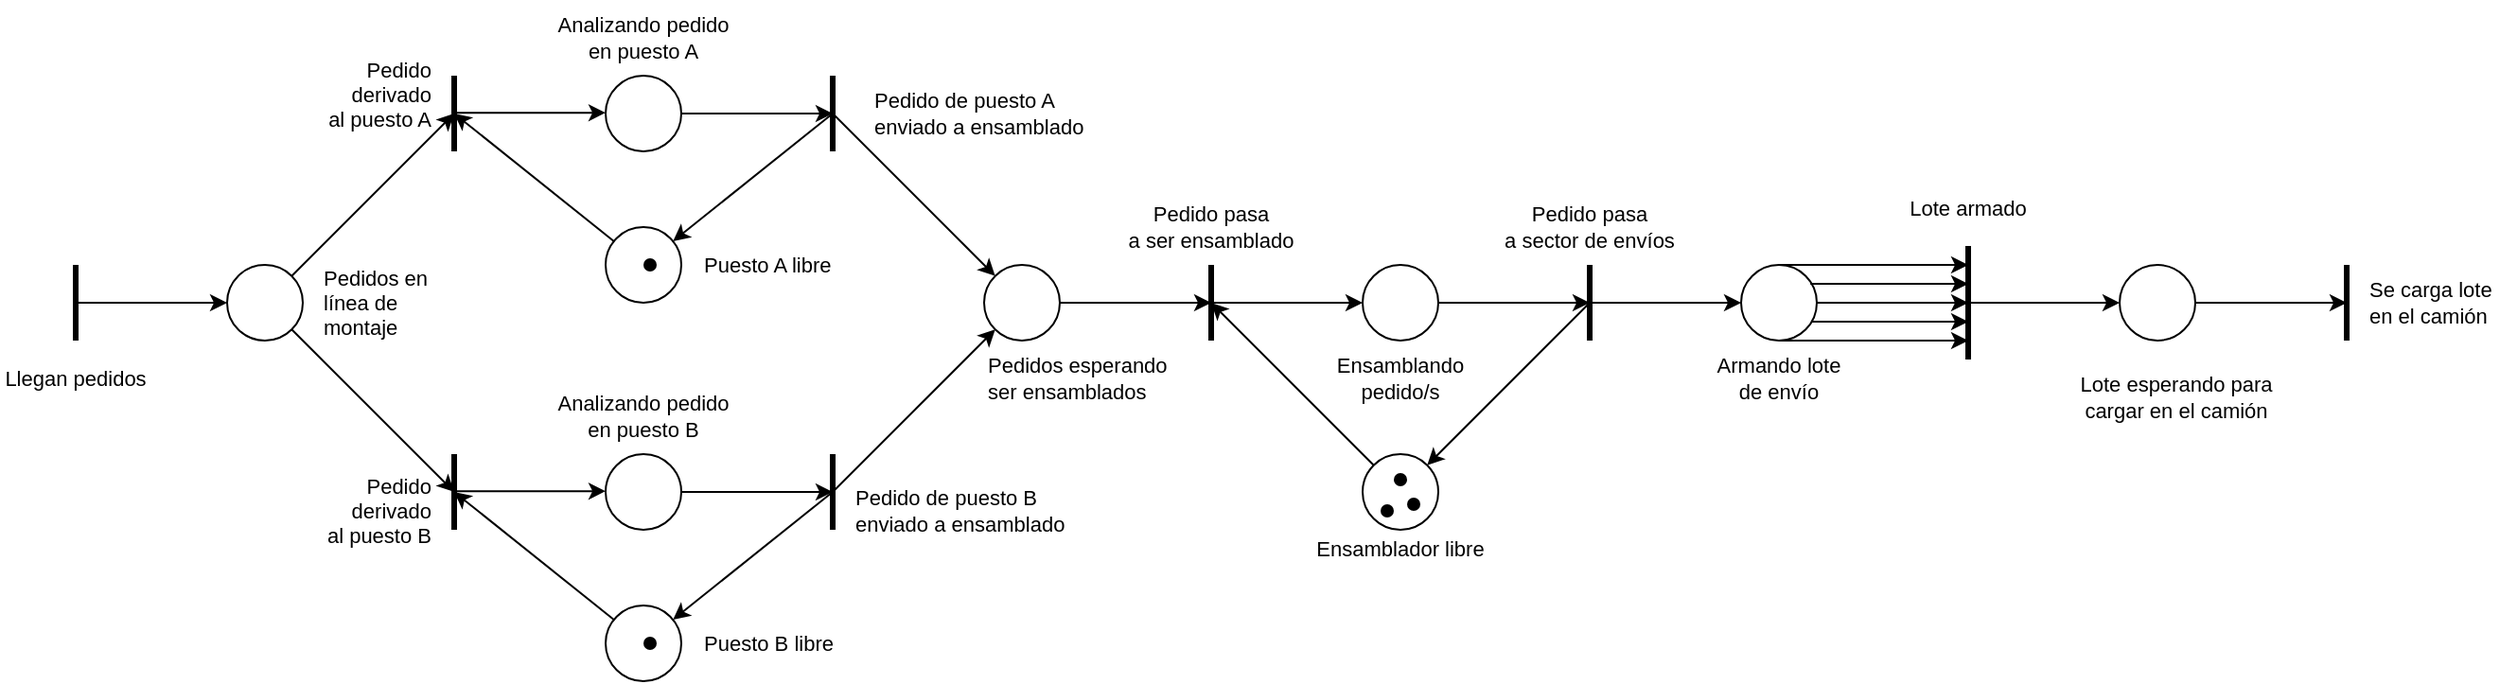 <mxfile version="13.8.5" type="github">
  <diagram id="_ANbzN1M4MJxJPfVMH9j" name="Page-1">
    <mxGraphModel dx="1703" dy="1893" grid="1" gridSize="10" guides="1" tooltips="1" connect="1" arrows="1" fold="1" page="1" pageScale="1" pageWidth="1100" pageHeight="850" math="0" shadow="0">
      <root>
        <mxCell id="0" />
        <mxCell id="1" parent="0" />
        <mxCell id="hwQlgyIUElPGhax0S_aQ-19" style="rounded=0;orthogonalLoop=1;jettySize=auto;html=1;strokeWidth=1;" parent="1" edge="1" source="hwQlgyIUElPGhax0S_aQ-1">
          <mxGeometry relative="1" as="geometry">
            <mxPoint x="320" y="120" as="targetPoint" />
            <mxPoint x="232.847" y="224.672" as="sourcePoint" />
          </mxGeometry>
        </mxCell>
        <mxCell id="hwQlgyIUElPGhax0S_aQ-20" style="edgeStyle=none;rounded=0;orthogonalLoop=1;jettySize=auto;html=1;strokeWidth=1;" parent="1" source="hwQlgyIUElPGhax0S_aQ-1" edge="1">
          <mxGeometry relative="1" as="geometry">
            <mxPoint x="320" y="320" as="targetPoint" />
          </mxGeometry>
        </mxCell>
        <mxCell id="hwQlgyIUElPGhax0S_aQ-1" value="" style="ellipse;whiteSpace=wrap;html=1;aspect=fixed;" parent="1" vertex="1">
          <mxGeometry x="200" y="200" width="40" height="40" as="geometry" />
        </mxCell>
        <mxCell id="hwQlgyIUElPGhax0S_aQ-23" style="edgeStyle=none;rounded=0;orthogonalLoop=1;jettySize=auto;html=1;strokeWidth=1;" parent="1" source="hwQlgyIUElPGhax0S_aQ-2" edge="1">
          <mxGeometry relative="1" as="geometry">
            <mxPoint x="520" y="320.0" as="targetPoint" />
          </mxGeometry>
        </mxCell>
        <mxCell id="hwQlgyIUElPGhax0S_aQ-2" value="" style="ellipse;whiteSpace=wrap;html=1;aspect=fixed;" parent="1" vertex="1">
          <mxGeometry x="400" y="300" width="40" height="40" as="geometry" />
        </mxCell>
        <mxCell id="hwQlgyIUElPGhax0S_aQ-24" style="edgeStyle=none;rounded=0;orthogonalLoop=1;jettySize=auto;html=1;strokeWidth=1;" parent="1" source="hwQlgyIUElPGhax0S_aQ-3" edge="1">
          <mxGeometry relative="1" as="geometry">
            <mxPoint x="520" y="120" as="targetPoint" />
          </mxGeometry>
        </mxCell>
        <mxCell id="hwQlgyIUElPGhax0S_aQ-3" value="" style="ellipse;whiteSpace=wrap;html=1;aspect=fixed;" parent="1" vertex="1">
          <mxGeometry x="400" y="100" width="40" height="40" as="geometry" />
        </mxCell>
        <mxCell id="hwQlgyIUElPGhax0S_aQ-4" value="" style="endArrow=none;html=1;strokeWidth=3;" parent="1" edge="1">
          <mxGeometry width="50" height="50" relative="1" as="geometry">
            <mxPoint x="320" y="140" as="sourcePoint" />
            <mxPoint x="320" y="100" as="targetPoint" />
          </mxGeometry>
        </mxCell>
        <mxCell id="hwQlgyIUElPGhax0S_aQ-5" value="" style="endArrow=none;html=1;strokeWidth=3;" parent="1" edge="1">
          <mxGeometry width="50" height="50" relative="1" as="geometry">
            <mxPoint x="320" y="340" as="sourcePoint" />
            <mxPoint x="320" y="300" as="targetPoint" />
          </mxGeometry>
        </mxCell>
        <mxCell id="hwQlgyIUElPGhax0S_aQ-6" value="" style="endArrow=none;html=1;strokeWidth=3;" parent="1" edge="1">
          <mxGeometry width="50" height="50" relative="1" as="geometry">
            <mxPoint x="120" y="240" as="sourcePoint" />
            <mxPoint x="120" y="200" as="targetPoint" />
          </mxGeometry>
        </mxCell>
        <mxCell id="hwQlgyIUElPGhax0S_aQ-22" style="edgeStyle=none;rounded=0;orthogonalLoop=1;jettySize=auto;html=1;strokeWidth=1;" parent="1" source="hwQlgyIUElPGhax0S_aQ-7" edge="1">
          <mxGeometry relative="1" as="geometry">
            <mxPoint x="320.0" y="320.0" as="targetPoint" />
          </mxGeometry>
        </mxCell>
        <mxCell id="hwQlgyIUElPGhax0S_aQ-7" value="" style="ellipse;whiteSpace=wrap;html=1;aspect=fixed;" parent="1" vertex="1">
          <mxGeometry x="400" y="380" width="40" height="40" as="geometry" />
        </mxCell>
        <mxCell id="hwQlgyIUElPGhax0S_aQ-21" style="edgeStyle=none;rounded=0;orthogonalLoop=1;jettySize=auto;html=1;strokeWidth=1;" parent="1" source="hwQlgyIUElPGhax0S_aQ-8" edge="1">
          <mxGeometry relative="1" as="geometry">
            <mxPoint x="320.0" y="120" as="targetPoint" />
          </mxGeometry>
        </mxCell>
        <mxCell id="hwQlgyIUElPGhax0S_aQ-8" value="" style="ellipse;whiteSpace=wrap;html=1;aspect=fixed;" parent="1" vertex="1">
          <mxGeometry x="400" y="180" width="40" height="40" as="geometry" />
        </mxCell>
        <mxCell id="hwQlgyIUElPGhax0S_aQ-9" value="" style="endArrow=none;html=1;strokeWidth=3;" parent="1" edge="1">
          <mxGeometry width="50" height="50" relative="1" as="geometry">
            <mxPoint x="520" y="140" as="sourcePoint" />
            <mxPoint x="520" y="100" as="targetPoint" />
          </mxGeometry>
        </mxCell>
        <mxCell id="hwQlgyIUElPGhax0S_aQ-10" value="" style="endArrow=none;html=1;strokeWidth=3;" parent="1" edge="1">
          <mxGeometry width="50" height="50" relative="1" as="geometry">
            <mxPoint x="520" y="340" as="sourcePoint" />
            <mxPoint x="520" y="300" as="targetPoint" />
          </mxGeometry>
        </mxCell>
        <mxCell id="hwQlgyIUElPGhax0S_aQ-25" style="edgeStyle=none;rounded=0;orthogonalLoop=1;jettySize=auto;html=1;strokeWidth=1;" parent="1" source="hwQlgyIUElPGhax0S_aQ-11" edge="1">
          <mxGeometry relative="1" as="geometry">
            <mxPoint x="720" y="220" as="targetPoint" />
          </mxGeometry>
        </mxCell>
        <mxCell id="hwQlgyIUElPGhax0S_aQ-11" value="" style="ellipse;whiteSpace=wrap;html=1;aspect=fixed;" parent="1" vertex="1">
          <mxGeometry x="600" y="200" width="40" height="40" as="geometry" />
        </mxCell>
        <mxCell id="hwQlgyIUElPGhax0S_aQ-26" style="edgeStyle=none;rounded=0;orthogonalLoop=1;jettySize=auto;html=1;strokeWidth=1;" parent="1" source="hwQlgyIUElPGhax0S_aQ-12" edge="1">
          <mxGeometry relative="1" as="geometry">
            <mxPoint x="920" y="220" as="targetPoint" />
          </mxGeometry>
        </mxCell>
        <mxCell id="hwQlgyIUElPGhax0S_aQ-12" value="" style="ellipse;whiteSpace=wrap;html=1;aspect=fixed;" parent="1" vertex="1">
          <mxGeometry x="800" y="200" width="40" height="40" as="geometry" />
        </mxCell>
        <mxCell id="hwQlgyIUElPGhax0S_aQ-13" value="" style="endArrow=none;html=1;strokeWidth=3;" parent="1" edge="1">
          <mxGeometry width="50" height="50" relative="1" as="geometry">
            <mxPoint x="720" y="240" as="sourcePoint" />
            <mxPoint x="720" y="200" as="targetPoint" />
          </mxGeometry>
        </mxCell>
        <mxCell id="hwQlgyIUElPGhax0S_aQ-27" style="edgeStyle=none;rounded=0;orthogonalLoop=1;jettySize=auto;html=1;strokeWidth=1;" parent="1" source="hwQlgyIUElPGhax0S_aQ-14" edge="1">
          <mxGeometry relative="1" as="geometry">
            <mxPoint x="720" y="220" as="targetPoint" />
          </mxGeometry>
        </mxCell>
        <mxCell id="hwQlgyIUElPGhax0S_aQ-14" value="" style="ellipse;whiteSpace=wrap;html=1;aspect=fixed;" parent="1" vertex="1">
          <mxGeometry x="800" y="300" width="40" height="40" as="geometry" />
        </mxCell>
        <mxCell id="hwQlgyIUElPGhax0S_aQ-15" value="" style="endArrow=none;html=1;strokeWidth=3;" parent="1" edge="1">
          <mxGeometry width="50" height="50" relative="1" as="geometry">
            <mxPoint x="920" y="240" as="sourcePoint" />
            <mxPoint x="920" y="200" as="targetPoint" />
          </mxGeometry>
        </mxCell>
        <mxCell id="hwQlgyIUElPGhax0S_aQ-28" style="edgeStyle=none;rounded=0;orthogonalLoop=1;jettySize=auto;html=1;strokeWidth=1;" parent="1" source="hwQlgyIUElPGhax0S_aQ-16" edge="1">
          <mxGeometry relative="1" as="geometry">
            <mxPoint x="1120.0" y="220" as="targetPoint" />
          </mxGeometry>
        </mxCell>
        <mxCell id="hwQlgyIUElPGhax0S_aQ-16" value="" style="ellipse;whiteSpace=wrap;html=1;aspect=fixed;" parent="1" vertex="1">
          <mxGeometry x="1000" y="200" width="40" height="40" as="geometry" />
        </mxCell>
        <mxCell id="hwQlgyIUElPGhax0S_aQ-18" value="" style="endArrow=none;html=1;strokeWidth=3;" parent="1" edge="1">
          <mxGeometry width="50" height="50" relative="1" as="geometry">
            <mxPoint x="1120" y="250" as="sourcePoint" />
            <mxPoint x="1120" y="190" as="targetPoint" />
          </mxGeometry>
        </mxCell>
        <mxCell id="hwQlgyIUElPGhax0S_aQ-29" style="edgeStyle=none;rounded=0;orthogonalLoop=1;jettySize=auto;html=1;strokeWidth=1;" parent="1" edge="1">
          <mxGeometry relative="1" as="geometry">
            <mxPoint x="400" y="319.58" as="targetPoint" />
            <mxPoint x="320" y="319.58" as="sourcePoint" />
          </mxGeometry>
        </mxCell>
        <mxCell id="hwQlgyIUElPGhax0S_aQ-30" style="edgeStyle=none;rounded=0;orthogonalLoop=1;jettySize=auto;html=1;strokeWidth=1;" parent="1" edge="1">
          <mxGeometry relative="1" as="geometry">
            <mxPoint x="400" y="119.58" as="targetPoint" />
            <mxPoint x="320" y="119.58" as="sourcePoint" />
          </mxGeometry>
        </mxCell>
        <mxCell id="hwQlgyIUElPGhax0S_aQ-31" style="edgeStyle=none;rounded=0;orthogonalLoop=1;jettySize=auto;html=1;strokeWidth=1;" parent="1" target="hwQlgyIUElPGhax0S_aQ-7" edge="1">
          <mxGeometry relative="1" as="geometry">
            <mxPoint x="330.0" y="330.0" as="targetPoint" />
            <mxPoint x="520" y="320" as="sourcePoint" />
          </mxGeometry>
        </mxCell>
        <mxCell id="hwQlgyIUElPGhax0S_aQ-32" style="edgeStyle=none;rounded=0;orthogonalLoop=1;jettySize=auto;html=1;strokeWidth=1;" parent="1" target="hwQlgyIUElPGhax0S_aQ-8" edge="1">
          <mxGeometry relative="1" as="geometry">
            <mxPoint x="450.002" y="275.858" as="targetPoint" />
            <mxPoint x="520" y="120" as="sourcePoint" />
          </mxGeometry>
        </mxCell>
        <mxCell id="hwQlgyIUElPGhax0S_aQ-33" style="edgeStyle=none;rounded=0;orthogonalLoop=1;jettySize=auto;html=1;strokeWidth=1;" parent="1" edge="1">
          <mxGeometry relative="1" as="geometry">
            <mxPoint x="200" y="220.0" as="targetPoint" />
            <mxPoint x="120" y="220.0" as="sourcePoint" />
          </mxGeometry>
        </mxCell>
        <mxCell id="hwQlgyIUElPGhax0S_aQ-34" style="edgeStyle=none;rounded=0;orthogonalLoop=1;jettySize=auto;html=1;strokeWidth=1;" parent="1" target="hwQlgyIUElPGhax0S_aQ-11" edge="1">
          <mxGeometry relative="1" as="geometry">
            <mxPoint x="444.142" y="435.858" as="targetPoint" />
            <mxPoint x="520" y="320" as="sourcePoint" />
          </mxGeometry>
        </mxCell>
        <mxCell id="hwQlgyIUElPGhax0S_aQ-35" style="edgeStyle=none;rounded=0;orthogonalLoop=1;jettySize=auto;html=1;strokeWidth=1;" parent="1" target="hwQlgyIUElPGhax0S_aQ-11" edge="1">
          <mxGeometry relative="1" as="geometry">
            <mxPoint x="607.153" y="224.672" as="targetPoint" />
            <mxPoint x="520" y="120" as="sourcePoint" />
          </mxGeometry>
        </mxCell>
        <mxCell id="hwQlgyIUElPGhax0S_aQ-36" style="edgeStyle=none;rounded=0;orthogonalLoop=1;jettySize=auto;html=1;strokeWidth=1;" parent="1" edge="1">
          <mxGeometry relative="1" as="geometry">
            <mxPoint x="800" y="220" as="targetPoint" />
            <mxPoint x="720" y="220" as="sourcePoint" />
          </mxGeometry>
        </mxCell>
        <mxCell id="hwQlgyIUElPGhax0S_aQ-37" style="edgeStyle=none;rounded=0;orthogonalLoop=1;jettySize=auto;html=1;strokeWidth=1;" parent="1" target="hwQlgyIUElPGhax0S_aQ-14" edge="1">
          <mxGeometry relative="1" as="geometry">
            <mxPoint x="930" y="230" as="targetPoint" />
            <mxPoint x="920" y="220" as="sourcePoint" />
          </mxGeometry>
        </mxCell>
        <mxCell id="hwQlgyIUElPGhax0S_aQ-38" style="edgeStyle=none;rounded=0;orthogonalLoop=1;jettySize=auto;html=1;strokeWidth=1;" parent="1" edge="1">
          <mxGeometry relative="1" as="geometry">
            <mxPoint x="1000" y="220" as="targetPoint" />
            <mxPoint x="920" y="220" as="sourcePoint" />
          </mxGeometry>
        </mxCell>
        <mxCell id="hwQlgyIUElPGhax0S_aQ-39" style="edgeStyle=none;rounded=0;orthogonalLoop=1;jettySize=auto;html=1;strokeWidth=1;exitX=0.915;exitY=0.251;exitDx=0;exitDy=0;exitPerimeter=0;" parent="1" source="hwQlgyIUElPGhax0S_aQ-16" edge="1">
          <mxGeometry relative="1" as="geometry">
            <mxPoint x="1120.0" y="210" as="targetPoint" />
            <mxPoint x="1040" y="210" as="sourcePoint" />
          </mxGeometry>
        </mxCell>
        <mxCell id="hwQlgyIUElPGhax0S_aQ-40" style="edgeStyle=none;rounded=0;orthogonalLoop=1;jettySize=auto;html=1;strokeWidth=1;exitX=0.5;exitY=0;exitDx=0;exitDy=0;" parent="1" source="hwQlgyIUElPGhax0S_aQ-16" edge="1">
          <mxGeometry relative="1" as="geometry">
            <mxPoint x="1120.0" y="200" as="targetPoint" />
            <mxPoint x="1040" y="200" as="sourcePoint" />
          </mxGeometry>
        </mxCell>
        <mxCell id="hwQlgyIUElPGhax0S_aQ-41" style="edgeStyle=none;rounded=0;orthogonalLoop=1;jettySize=auto;html=1;strokeWidth=1;exitX=0.933;exitY=0.751;exitDx=0;exitDy=0;exitPerimeter=0;" parent="1" source="hwQlgyIUElPGhax0S_aQ-16" edge="1">
          <mxGeometry relative="1" as="geometry">
            <mxPoint x="1120.0" y="230" as="targetPoint" />
            <mxPoint x="1040" y="230" as="sourcePoint" />
          </mxGeometry>
        </mxCell>
        <mxCell id="hwQlgyIUElPGhax0S_aQ-42" style="edgeStyle=none;rounded=0;orthogonalLoop=1;jettySize=auto;html=1;strokeWidth=1;exitX=0.5;exitY=1;exitDx=0;exitDy=0;" parent="1" source="hwQlgyIUElPGhax0S_aQ-16" edge="1">
          <mxGeometry relative="1" as="geometry">
            <mxPoint x="1120.0" y="240" as="targetPoint" />
            <mxPoint x="1040" y="240" as="sourcePoint" />
          </mxGeometry>
        </mxCell>
        <mxCell id="hwQlgyIUElPGhax0S_aQ-43" value="Llegan pedidos" style="text;html=1;strokeColor=none;fillColor=none;align=center;verticalAlign=middle;whiteSpace=wrap;rounded=0;fontSize=11;" parent="1" vertex="1">
          <mxGeometry x="80" y="240" width="80" height="40" as="geometry" />
        </mxCell>
        <mxCell id="hwQlgyIUElPGhax0S_aQ-44" value="&lt;div align=&quot;left&quot;&gt;Pedidos en línea de montaje&lt;br&gt;&lt;/div&gt;" style="text;html=1;strokeColor=none;fillColor=none;align=center;verticalAlign=middle;whiteSpace=wrap;rounded=0;fontSize=11;" parent="1" vertex="1">
          <mxGeometry x="250" y="200" width="80" height="40" as="geometry" />
        </mxCell>
        <mxCell id="hwQlgyIUElPGhax0S_aQ-45" value="&lt;div&gt;Pedido derivado&lt;/div&gt;&lt;div&gt;al puesto A&lt;br&gt;&lt;/div&gt;" style="text;html=1;strokeColor=none;fillColor=none;align=right;verticalAlign=middle;whiteSpace=wrap;rounded=0;fontSize=11;" parent="1" vertex="1">
          <mxGeometry x="230" y="90" width="80" height="40" as="geometry" />
        </mxCell>
        <mxCell id="hwQlgyIUElPGhax0S_aQ-46" value="&lt;div&gt;Pedido derivado&lt;/div&gt;&lt;div&gt;al puesto B&lt;br&gt;&lt;/div&gt;" style="text;html=1;strokeColor=none;fillColor=none;align=right;verticalAlign=middle;whiteSpace=wrap;rounded=0;fontSize=11;" parent="1" vertex="1">
          <mxGeometry x="230" y="310" width="80" height="40" as="geometry" />
        </mxCell>
        <mxCell id="hwQlgyIUElPGhax0S_aQ-47" value="Puesto A libre" style="text;html=1;strokeColor=none;fillColor=none;align=left;verticalAlign=middle;whiteSpace=wrap;rounded=0;fontSize=11;" parent="1" vertex="1">
          <mxGeometry x="450" y="180" width="80" height="40" as="geometry" />
        </mxCell>
        <mxCell id="hwQlgyIUElPGhax0S_aQ-49" value="Puesto B libre" style="text;html=1;strokeColor=none;fillColor=none;align=left;verticalAlign=middle;whiteSpace=wrap;rounded=0;fontSize=11;" parent="1" vertex="1">
          <mxGeometry x="450" y="380" width="80" height="40" as="geometry" />
        </mxCell>
        <mxCell id="hwQlgyIUElPGhax0S_aQ-50" value="&lt;div&gt;Analizando pedido&lt;/div&gt;&lt;div&gt;en puesto B&lt;/div&gt;" style="text;html=1;strokeColor=none;fillColor=none;align=center;verticalAlign=middle;whiteSpace=wrap;rounded=0;fontSize=11;" parent="1" vertex="1">
          <mxGeometry x="360" y="260" width="120" height="40" as="geometry" />
        </mxCell>
        <mxCell id="hwQlgyIUElPGhax0S_aQ-51" value="&lt;div&gt;Analizando pedido&lt;/div&gt;&lt;div&gt;en puesto A&lt;br&gt;&lt;/div&gt;" style="text;html=1;strokeColor=none;fillColor=none;align=center;verticalAlign=middle;whiteSpace=wrap;rounded=0;fontSize=11;" parent="1" vertex="1">
          <mxGeometry x="360" y="60" width="120" height="40" as="geometry" />
        </mxCell>
        <mxCell id="hwQlgyIUElPGhax0S_aQ-53" value="&lt;div&gt;Pedido de puesto B&lt;/div&gt;enviado a ensamblado" style="text;html=1;strokeColor=none;fillColor=none;align=left;verticalAlign=middle;whiteSpace=wrap;rounded=0;fontSize=11;" parent="1" vertex="1">
          <mxGeometry x="530" y="310" width="120" height="40" as="geometry" />
        </mxCell>
        <mxCell id="hwQlgyIUElPGhax0S_aQ-55" value="&lt;div&gt;Pedidos esperando&lt;/div&gt;&lt;div&gt;ser ensamblados&lt;br&gt;&lt;/div&gt;" style="text;html=1;strokeColor=none;fillColor=none;align=left;verticalAlign=middle;whiteSpace=wrap;rounded=0;fontSize=11;" parent="1" vertex="1">
          <mxGeometry x="600" y="240" width="120" height="40" as="geometry" />
        </mxCell>
        <mxCell id="hwQlgyIUElPGhax0S_aQ-56" value="&lt;div&gt;Pedido pasa&lt;/div&gt;&lt;div&gt;a ser ensamblado&lt;br&gt;&lt;/div&gt;" style="text;html=1;strokeColor=none;fillColor=none;align=center;verticalAlign=middle;whiteSpace=wrap;rounded=0;fontSize=11;" parent="1" vertex="1">
          <mxGeometry x="660" y="160" width="120" height="40" as="geometry" />
        </mxCell>
        <mxCell id="hwQlgyIUElPGhax0S_aQ-57" value="Ensamblador libre" style="text;html=1;strokeColor=none;fillColor=none;align=center;verticalAlign=middle;whiteSpace=wrap;rounded=0;fontSize=11;" parent="1" vertex="1">
          <mxGeometry x="760" y="330" width="120" height="40" as="geometry" />
        </mxCell>
        <mxCell id="hwQlgyIUElPGhax0S_aQ-58" value="&lt;div&gt;Ensamblando&lt;/div&gt;&lt;div&gt;pedido/s&lt;br&gt;&lt;/div&gt;" style="text;html=1;strokeColor=none;fillColor=none;align=center;verticalAlign=middle;whiteSpace=wrap;rounded=0;fontSize=11;" parent="1" vertex="1">
          <mxGeometry x="760" y="240" width="120" height="40" as="geometry" />
        </mxCell>
        <mxCell id="hwQlgyIUElPGhax0S_aQ-59" value="&lt;div&gt;Pedido pasa&lt;/div&gt;&lt;div&gt;a sector de envíos&lt;br&gt;&lt;/div&gt;" style="text;html=1;strokeColor=none;fillColor=none;align=center;verticalAlign=middle;whiteSpace=wrap;rounded=0;fontSize=11;" parent="1" vertex="1">
          <mxGeometry x="860" y="160" width="120" height="40" as="geometry" />
        </mxCell>
        <mxCell id="hwQlgyIUElPGhax0S_aQ-60" value="&lt;div&gt;Armando lote&lt;/div&gt;&lt;div&gt;de envío&lt;br&gt;&lt;/div&gt;" style="text;html=1;strokeColor=none;fillColor=none;align=center;verticalAlign=middle;whiteSpace=wrap;rounded=0;fontSize=11;" parent="1" vertex="1">
          <mxGeometry x="960" y="240" width="120" height="40" as="geometry" />
        </mxCell>
        <mxCell id="hwQlgyIUElPGhax0S_aQ-61" value="Lote armado" style="text;html=1;strokeColor=none;fillColor=none;align=center;verticalAlign=middle;whiteSpace=wrap;rounded=0;fontSize=11;" parent="1" vertex="1">
          <mxGeometry x="1080" y="150" width="80" height="40" as="geometry" />
        </mxCell>
        <mxCell id="hwQlgyIUElPGhax0S_aQ-62" value="&lt;div&gt;Pedido de puesto A&lt;br&gt;&lt;/div&gt;enviado a ensamblado" style="text;html=1;strokeColor=none;fillColor=none;align=left;verticalAlign=middle;whiteSpace=wrap;rounded=0;fontSize=11;" parent="1" vertex="1">
          <mxGeometry x="540" y="100" width="120" height="40" as="geometry" />
        </mxCell>
        <mxCell id="BtQzQzE5J5TL3UL6aQcZ-1" value="" style="ellipse;whiteSpace=wrap;html=1;aspect=fixed;fillColor=#000000;strokeColor=none;" parent="1" vertex="1">
          <mxGeometry x="816.5" y="310" width="7" height="7" as="geometry" />
        </mxCell>
        <mxCell id="BtQzQzE5J5TL3UL6aQcZ-2" value="" style="ellipse;whiteSpace=wrap;html=1;aspect=fixed;fillColor=#000000;strokeColor=none;" parent="1" vertex="1">
          <mxGeometry x="809.5" y="326.5" width="7" height="7" as="geometry" />
        </mxCell>
        <mxCell id="BtQzQzE5J5TL3UL6aQcZ-3" value="" style="ellipse;whiteSpace=wrap;html=1;aspect=fixed;fillColor=#000000;strokeColor=none;" parent="1" vertex="1">
          <mxGeometry x="823.5" y="323" width="7" height="7" as="geometry" />
        </mxCell>
        <mxCell id="BtQzQzE5J5TL3UL6aQcZ-5" value="" style="ellipse;whiteSpace=wrap;html=1;aspect=fixed;fillColor=#000000;strokeColor=none;" parent="1" vertex="1">
          <mxGeometry x="420" y="396.5" width="7" height="7" as="geometry" />
        </mxCell>
        <mxCell id="BtQzQzE5J5TL3UL6aQcZ-6" value="" style="ellipse;whiteSpace=wrap;html=1;aspect=fixed;fillColor=#000000;strokeColor=none;" parent="1" vertex="1">
          <mxGeometry x="420" y="196.5" width="7" height="7" as="geometry" />
        </mxCell>
        <mxCell id="ePsIawldVn9w3vDJ7131-2" style="edgeStyle=none;rounded=0;orthogonalLoop=1;jettySize=auto;html=1;strokeWidth=1;" edge="1" parent="1">
          <mxGeometry relative="1" as="geometry">
            <mxPoint x="1200" y="220.0" as="targetPoint" />
            <mxPoint x="1120" y="220.0" as="sourcePoint" />
          </mxGeometry>
        </mxCell>
        <mxCell id="ePsIawldVn9w3vDJ7131-3" value="&lt;div&gt;Se carga lote&lt;/div&gt;&lt;div&gt;en el camión&lt;/div&gt;" style="text;html=1;strokeColor=none;fillColor=none;align=left;verticalAlign=middle;whiteSpace=wrap;rounded=0;fontSize=11;" vertex="1" parent="1">
          <mxGeometry x="1330" y="200" width="70" height="40" as="geometry" />
        </mxCell>
        <mxCell id="ePsIawldVn9w3vDJ7131-4" style="edgeStyle=none;rounded=0;orthogonalLoop=1;jettySize=auto;html=1;strokeWidth=1;" edge="1" source="ePsIawldVn9w3vDJ7131-5" parent="1">
          <mxGeometry relative="1" as="geometry">
            <mxPoint x="1320.0" y="220.0" as="targetPoint" />
          </mxGeometry>
        </mxCell>
        <mxCell id="ePsIawldVn9w3vDJ7131-5" value="" style="ellipse;whiteSpace=wrap;html=1;aspect=fixed;" vertex="1" parent="1">
          <mxGeometry x="1200" y="200" width="40" height="40" as="geometry" />
        </mxCell>
        <mxCell id="ePsIawldVn9w3vDJ7131-6" value="" style="endArrow=none;html=1;strokeWidth=3;" edge="1" parent="1">
          <mxGeometry width="50" height="50" relative="1" as="geometry">
            <mxPoint x="1320" y="240.0" as="sourcePoint" />
            <mxPoint x="1320" y="200.0" as="targetPoint" />
          </mxGeometry>
        </mxCell>
        <mxCell id="ePsIawldVn9w3vDJ7131-7" value="&lt;div&gt;Lote esperando para&lt;/div&gt;&lt;div&gt;cargar en el camión&lt;br&gt;&lt;/div&gt;" style="text;html=1;strokeColor=none;fillColor=none;align=center;verticalAlign=middle;whiteSpace=wrap;rounded=0;fontSize=11;" vertex="1" parent="1">
          <mxGeometry x="1170" y="250" width="120" height="40" as="geometry" />
        </mxCell>
      </root>
    </mxGraphModel>
  </diagram>
</mxfile>
